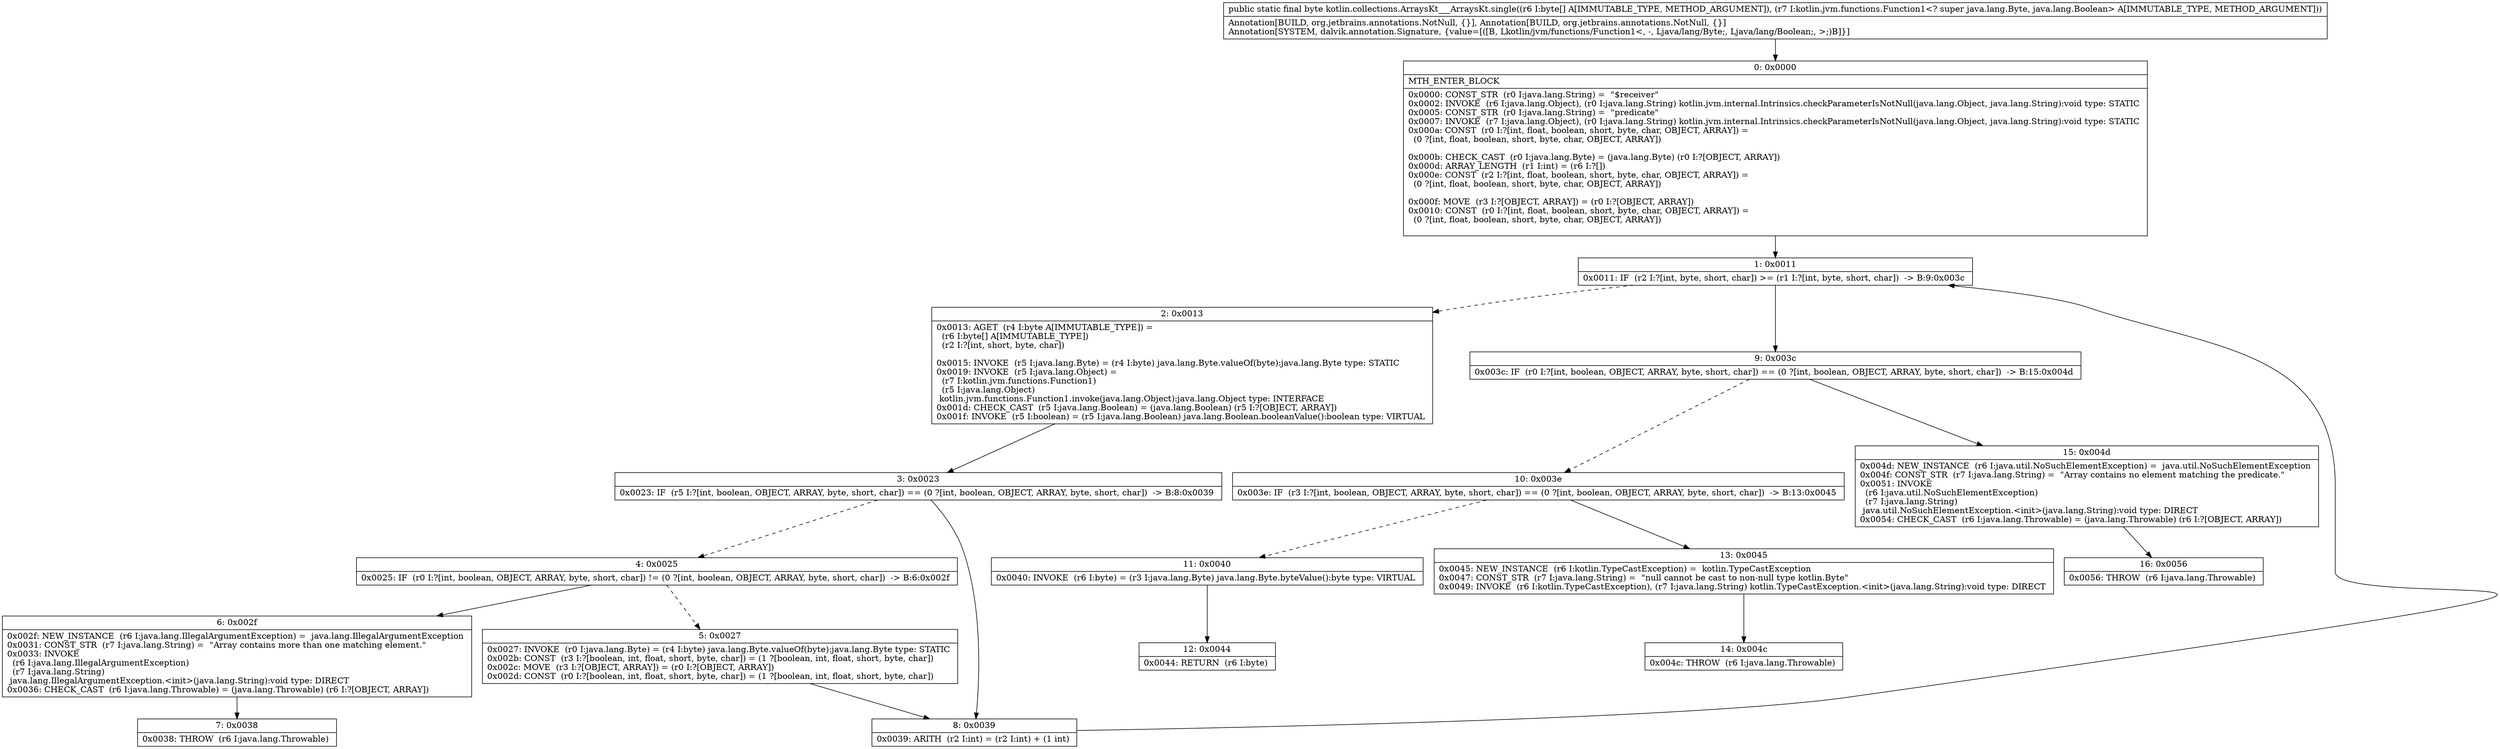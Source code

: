 digraph "CFG forkotlin.collections.ArraysKt___ArraysKt.single([BLkotlin\/jvm\/functions\/Function1;)B" {
Node_0 [shape=record,label="{0\:\ 0x0000|MTH_ENTER_BLOCK\l|0x0000: CONST_STR  (r0 I:java.lang.String) =  \"$receiver\" \l0x0002: INVOKE  (r6 I:java.lang.Object), (r0 I:java.lang.String) kotlin.jvm.internal.Intrinsics.checkParameterIsNotNull(java.lang.Object, java.lang.String):void type: STATIC \l0x0005: CONST_STR  (r0 I:java.lang.String) =  \"predicate\" \l0x0007: INVOKE  (r7 I:java.lang.Object), (r0 I:java.lang.String) kotlin.jvm.internal.Intrinsics.checkParameterIsNotNull(java.lang.Object, java.lang.String):void type: STATIC \l0x000a: CONST  (r0 I:?[int, float, boolean, short, byte, char, OBJECT, ARRAY]) = \l  (0 ?[int, float, boolean, short, byte, char, OBJECT, ARRAY])\l \l0x000b: CHECK_CAST  (r0 I:java.lang.Byte) = (java.lang.Byte) (r0 I:?[OBJECT, ARRAY]) \l0x000d: ARRAY_LENGTH  (r1 I:int) = (r6 I:?[]) \l0x000e: CONST  (r2 I:?[int, float, boolean, short, byte, char, OBJECT, ARRAY]) = \l  (0 ?[int, float, boolean, short, byte, char, OBJECT, ARRAY])\l \l0x000f: MOVE  (r3 I:?[OBJECT, ARRAY]) = (r0 I:?[OBJECT, ARRAY]) \l0x0010: CONST  (r0 I:?[int, float, boolean, short, byte, char, OBJECT, ARRAY]) = \l  (0 ?[int, float, boolean, short, byte, char, OBJECT, ARRAY])\l \l}"];
Node_1 [shape=record,label="{1\:\ 0x0011|0x0011: IF  (r2 I:?[int, byte, short, char]) \>= (r1 I:?[int, byte, short, char])  \-\> B:9:0x003c \l}"];
Node_2 [shape=record,label="{2\:\ 0x0013|0x0013: AGET  (r4 I:byte A[IMMUTABLE_TYPE]) = \l  (r6 I:byte[] A[IMMUTABLE_TYPE])\l  (r2 I:?[int, short, byte, char])\l \l0x0015: INVOKE  (r5 I:java.lang.Byte) = (r4 I:byte) java.lang.Byte.valueOf(byte):java.lang.Byte type: STATIC \l0x0019: INVOKE  (r5 I:java.lang.Object) = \l  (r7 I:kotlin.jvm.functions.Function1)\l  (r5 I:java.lang.Object)\l kotlin.jvm.functions.Function1.invoke(java.lang.Object):java.lang.Object type: INTERFACE \l0x001d: CHECK_CAST  (r5 I:java.lang.Boolean) = (java.lang.Boolean) (r5 I:?[OBJECT, ARRAY]) \l0x001f: INVOKE  (r5 I:boolean) = (r5 I:java.lang.Boolean) java.lang.Boolean.booleanValue():boolean type: VIRTUAL \l}"];
Node_3 [shape=record,label="{3\:\ 0x0023|0x0023: IF  (r5 I:?[int, boolean, OBJECT, ARRAY, byte, short, char]) == (0 ?[int, boolean, OBJECT, ARRAY, byte, short, char])  \-\> B:8:0x0039 \l}"];
Node_4 [shape=record,label="{4\:\ 0x0025|0x0025: IF  (r0 I:?[int, boolean, OBJECT, ARRAY, byte, short, char]) != (0 ?[int, boolean, OBJECT, ARRAY, byte, short, char])  \-\> B:6:0x002f \l}"];
Node_5 [shape=record,label="{5\:\ 0x0027|0x0027: INVOKE  (r0 I:java.lang.Byte) = (r4 I:byte) java.lang.Byte.valueOf(byte):java.lang.Byte type: STATIC \l0x002b: CONST  (r3 I:?[boolean, int, float, short, byte, char]) = (1 ?[boolean, int, float, short, byte, char]) \l0x002c: MOVE  (r3 I:?[OBJECT, ARRAY]) = (r0 I:?[OBJECT, ARRAY]) \l0x002d: CONST  (r0 I:?[boolean, int, float, short, byte, char]) = (1 ?[boolean, int, float, short, byte, char]) \l}"];
Node_6 [shape=record,label="{6\:\ 0x002f|0x002f: NEW_INSTANCE  (r6 I:java.lang.IllegalArgumentException) =  java.lang.IllegalArgumentException \l0x0031: CONST_STR  (r7 I:java.lang.String) =  \"Array contains more than one matching element.\" \l0x0033: INVOKE  \l  (r6 I:java.lang.IllegalArgumentException)\l  (r7 I:java.lang.String)\l java.lang.IllegalArgumentException.\<init\>(java.lang.String):void type: DIRECT \l0x0036: CHECK_CAST  (r6 I:java.lang.Throwable) = (java.lang.Throwable) (r6 I:?[OBJECT, ARRAY]) \l}"];
Node_7 [shape=record,label="{7\:\ 0x0038|0x0038: THROW  (r6 I:java.lang.Throwable) \l}"];
Node_8 [shape=record,label="{8\:\ 0x0039|0x0039: ARITH  (r2 I:int) = (r2 I:int) + (1 int) \l}"];
Node_9 [shape=record,label="{9\:\ 0x003c|0x003c: IF  (r0 I:?[int, boolean, OBJECT, ARRAY, byte, short, char]) == (0 ?[int, boolean, OBJECT, ARRAY, byte, short, char])  \-\> B:15:0x004d \l}"];
Node_10 [shape=record,label="{10\:\ 0x003e|0x003e: IF  (r3 I:?[int, boolean, OBJECT, ARRAY, byte, short, char]) == (0 ?[int, boolean, OBJECT, ARRAY, byte, short, char])  \-\> B:13:0x0045 \l}"];
Node_11 [shape=record,label="{11\:\ 0x0040|0x0040: INVOKE  (r6 I:byte) = (r3 I:java.lang.Byte) java.lang.Byte.byteValue():byte type: VIRTUAL \l}"];
Node_12 [shape=record,label="{12\:\ 0x0044|0x0044: RETURN  (r6 I:byte) \l}"];
Node_13 [shape=record,label="{13\:\ 0x0045|0x0045: NEW_INSTANCE  (r6 I:kotlin.TypeCastException) =  kotlin.TypeCastException \l0x0047: CONST_STR  (r7 I:java.lang.String) =  \"null cannot be cast to non\-null type kotlin.Byte\" \l0x0049: INVOKE  (r6 I:kotlin.TypeCastException), (r7 I:java.lang.String) kotlin.TypeCastException.\<init\>(java.lang.String):void type: DIRECT \l}"];
Node_14 [shape=record,label="{14\:\ 0x004c|0x004c: THROW  (r6 I:java.lang.Throwable) \l}"];
Node_15 [shape=record,label="{15\:\ 0x004d|0x004d: NEW_INSTANCE  (r6 I:java.util.NoSuchElementException) =  java.util.NoSuchElementException \l0x004f: CONST_STR  (r7 I:java.lang.String) =  \"Array contains no element matching the predicate.\" \l0x0051: INVOKE  \l  (r6 I:java.util.NoSuchElementException)\l  (r7 I:java.lang.String)\l java.util.NoSuchElementException.\<init\>(java.lang.String):void type: DIRECT \l0x0054: CHECK_CAST  (r6 I:java.lang.Throwable) = (java.lang.Throwable) (r6 I:?[OBJECT, ARRAY]) \l}"];
Node_16 [shape=record,label="{16\:\ 0x0056|0x0056: THROW  (r6 I:java.lang.Throwable) \l}"];
MethodNode[shape=record,label="{public static final byte kotlin.collections.ArraysKt___ArraysKt.single((r6 I:byte[] A[IMMUTABLE_TYPE, METHOD_ARGUMENT]), (r7 I:kotlin.jvm.functions.Function1\<? super java.lang.Byte, java.lang.Boolean\> A[IMMUTABLE_TYPE, METHOD_ARGUMENT]))  | Annotation[BUILD, org.jetbrains.annotations.NotNull, \{\}], Annotation[BUILD, org.jetbrains.annotations.NotNull, \{\}]\lAnnotation[SYSTEM, dalvik.annotation.Signature, \{value=[([B, Lkotlin\/jvm\/functions\/Function1\<, \-, Ljava\/lang\/Byte;, Ljava\/lang\/Boolean;, \>;)B]\}]\l}"];
MethodNode -> Node_0;
Node_0 -> Node_1;
Node_1 -> Node_2[style=dashed];
Node_1 -> Node_9;
Node_2 -> Node_3;
Node_3 -> Node_4[style=dashed];
Node_3 -> Node_8;
Node_4 -> Node_5[style=dashed];
Node_4 -> Node_6;
Node_5 -> Node_8;
Node_6 -> Node_7;
Node_8 -> Node_1;
Node_9 -> Node_10[style=dashed];
Node_9 -> Node_15;
Node_10 -> Node_11[style=dashed];
Node_10 -> Node_13;
Node_11 -> Node_12;
Node_13 -> Node_14;
Node_15 -> Node_16;
}

